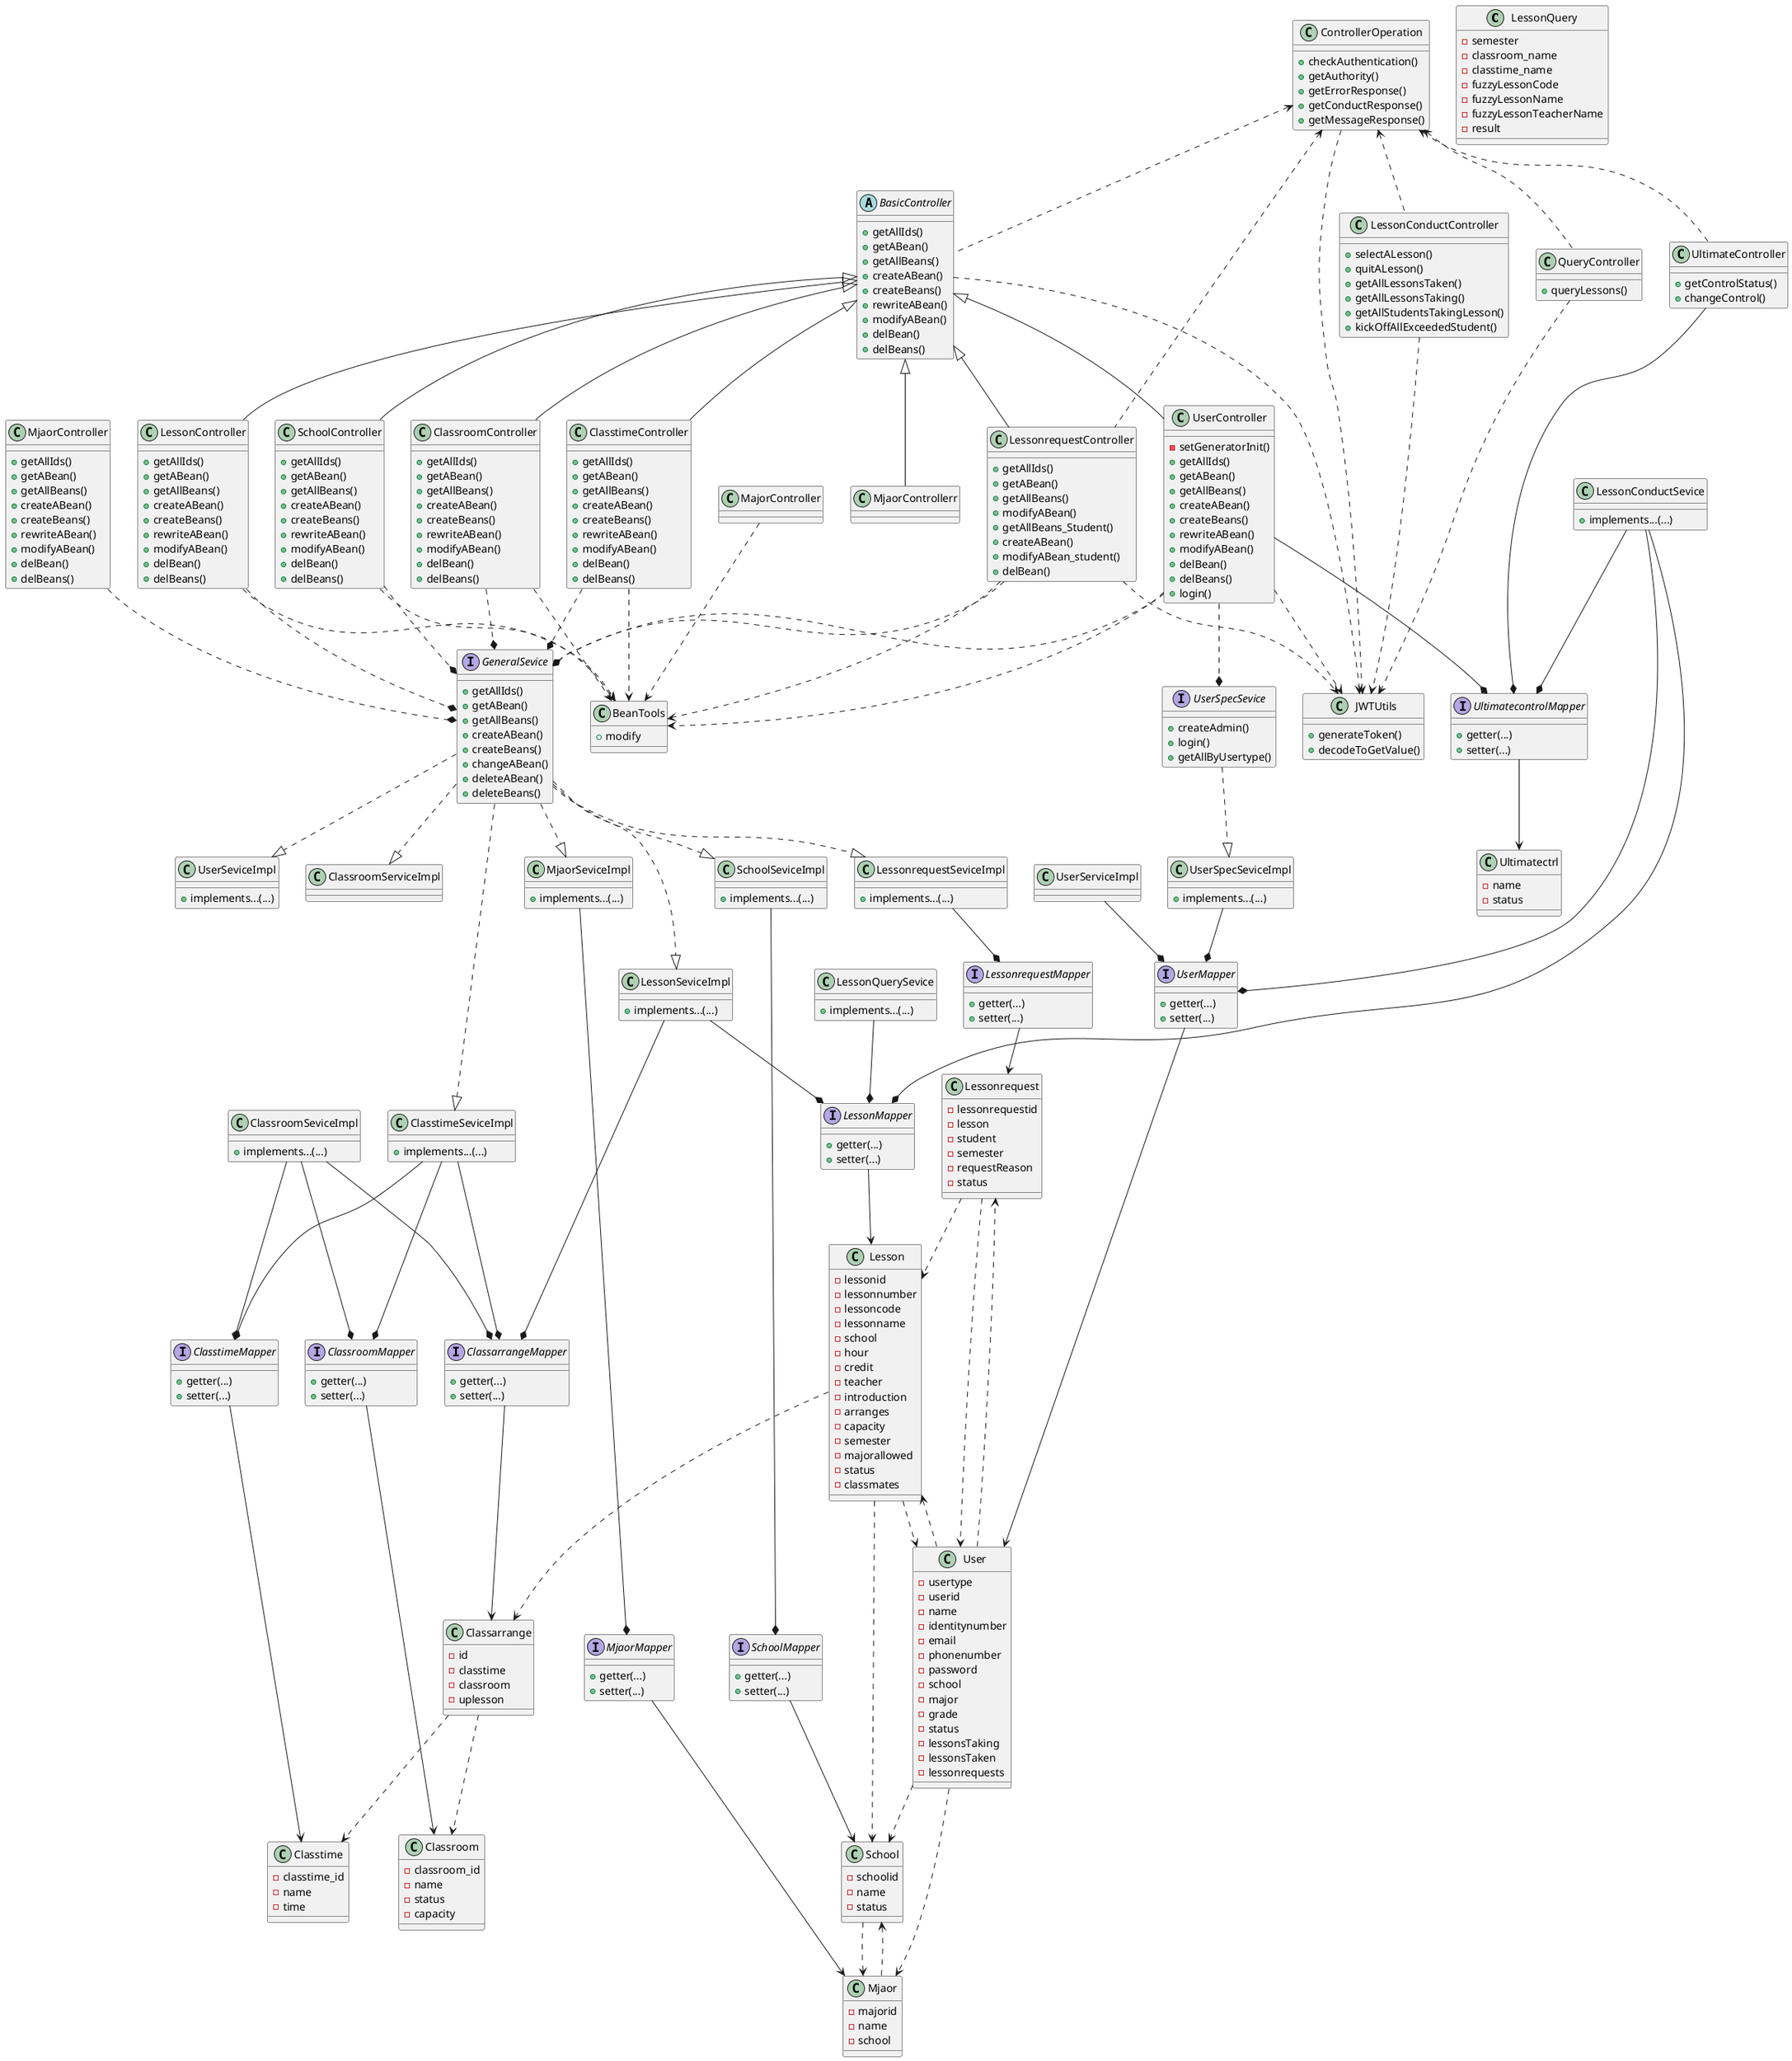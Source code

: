 @startuml
'https://plantuml.com/sequence-diagram

class LessonQuery
{
-semester
-classroom_name
-classtime_name
-fuzzyLessonCode
-fuzzyLessonName
-fuzzyLessonTeacherName
-result
}
class Ultimatectrl
{
-name
-status
}
class Classarrange
{
-id
-classtime
-classroom
-uplesson
}
class Classroom
{
-classroom_id
-name
-status
-capacity
}
class Classtime
{
- classtime_id
- name
- time
}

class Lesson
{
- lessonid
- lessonnumber
- lessoncode
- lessonname
- school
- hour
- credit
- teacher
- introduction
- arranges
- capacity
- semester
- majorallowed
- status
- classmates
}
class Lessonrequest
{
- lessonrequestid
- lesson
- student
- semester
- requestReason
- status
}
class Mjaor
{
- majorid
- name
- school
}
class School
{
- schoolid
- name
- status
}
class User
{
- usertype
- userid
- name
- identitynumber
- email
- phonenumber
- password
- school
- major
- grade
- status
- lessonsTaking
- lessonsTaken
- lessonrequests
}



abstract class BasicController
{
+ getAllIds()
+ getABean()
+ getAllBeans()
+ createABean()
+ createBeans()
+ rewriteABean()
+ modifyABean()
+ delBean()
+ delBeans()
}
class ClassroomController
{
+ getAllIds()
+ getABean()
+ getAllBeans()
+ createABean()
+ createBeans()
+ rewriteABean()
+ modifyABean()
+ delBean()
+ delBeans()
}
class ClasstimeController
{
+ getAllIds()
+ getABean()
+ getAllBeans()
+ createABean()
+ createBeans()
+ rewriteABean()
+ modifyABean()
+ delBean()
+ delBeans()
}
class ControllerOperation
{
+ checkAuthentication()
+ getAuthority()
+ getErrorResponse()
+ getConductResponse()
+ getMessageResponse()
}
class LessonConductController
{
+ selectALesson()
+ quitALesson()
+ getAllLessonsTaken()
+ getAllLessonsTaking()
+ getAllStudentsTakingLesson()
+ kickOffAllExceededStudent()
}
class LessonController
{
+ getAllIds()
+ getABean()
+ getAllBeans()
+ createABean()
+ createBeans()
+ rewriteABean()
+ modifyABean()
+ delBean()
+ delBeans()
}
class LessonrequestController
{
+ getAllIds()
+ getABean()
+ getAllBeans()
+ modifyABean()
+ getAllBeans_Student()
+ createABean()
+ modifyABean_student()
+ delBean()
}
class MjaorController
{
+ getAllIds()
+ getABean()
+ getAllBeans()
+ createABean()
+ createBeans()
+ rewriteABean()
+ modifyABean()
+ delBean()
+ delBeans()
}
class QueryController
{
+ queryLessons()
}
class SchoolController
{
+ getAllIds()
+ getABean()
+ getAllBeans()
+ createABean()
+ createBeans()
+ rewriteABean()
+ modifyABean()
+ delBean()
+ delBeans()
}
class UltimateController
{
+ getControlStatus()
+ changeControl()
}
class UserController
{
- setGeneratorInit()
+ getAllIds()
+ getABean()
+ getAllBeans()
+ createABean()
+ createBeans()
+ rewriteABean()
+ modifyABean()
+ delBean()
+ delBeans()
+ login()
}



interface UltimatecontrolMapper
{
+ getter(...)
+ setter(...)
}
interface ClassarrangeMapper
{
+ getter(...)
+ setter(...)
}
interface ClassroomMapper
{
+ getter(...)
+ setter(...)
}
interface ClasstimeMapper
{
+ getter(...)
+ setter(...)
}
interface LessonMapper
{
+ getter(...)
+ setter(...)
}
interface LessonrequestMapper
{
+ getter(...)
+ setter(...)
}
interface MjaorMapper
{
+ getter(...)
+ setter(...)
}
interface SchoolMapper
{
+ getter(...)
+ setter(...)
}
interface UserMapper
{
+ getter(...)
+ setter(...)
}

class ClassroomSeviceImpl
{
+ implements...(...)
}
class ClasstimeSeviceImpl
{
+ implements...(...)
}
class LessonrequestSeviceImpl
{
+ implements...(...)
}
class LessonSeviceImpl
{
+ implements...(...)
}
class MjaorSeviceImpl
{
+ implements...(...)
}
class SchoolSeviceImpl
{
+ implements...(...)
}
class UserSeviceImpl
{
+ implements...(...)
}
class UserSpecSeviceImpl
{
+ implements...(...)
}
interface GeneralSevice
{
+ getAllIds()
+ getABean()
+ getAllBeans()
+ createABean()
+ createBeans()
+ changeABean()
+ deleteABean()
+ deleteBeans()
}
class LessonConductSevice
{
+ implements...(...)
}
class LessonQuerySevice
{
+ implements...(...)
}
interface UserSpecSevice
{
+ createAdmin()
+ login()
+ getAllByUsertype()
}
class BeanTools
{
+ modify
}
class JWTUtils
{
+ generateToken()
+ decodeToGetValue()
}

ClassroomController -up-|> BasicController
ClasstimeController -up-|> BasicController
LessonController -up-|> BasicController
LessonrequestController -up-|> BasicController
MjaorControllerr -up-|> BasicController
SchoolController -up-|> BasicController
UserController -up-|> BasicController

BasicController .up.>ControllerOperation
LessonConductController .up.>ControllerOperation
LessonrequestController .up.>ControllerOperation
QueryController .up.>ControllerOperation
UltimateController .up.>ControllerOperation

UserController ..> BeanTools
LessonController ..> BeanTools
MajorController ..> BeanTools
SchoolController ..> BeanTools
LessonrequestController ..> BeanTools
ClassroomController ..> BeanTools
ClasstimeController ..> BeanTools

UserController ..> JWTUtils
BasicController ..> JWTUtils
ControllerOperation ..> JWTUtils
LessonConductController ..> JWTUtils
LessonrequestController ..> JWTUtils
QueryController ..> JWTUtils

UserController ..* UserSpecSevice
ClassroomController ..* GeneralSevice
ClasstimeController ..* GeneralSevice
LessonController ..* GeneralSevice
LessonrequestController ..* GeneralSevice
MjaorController ..* GeneralSevice
SchoolController ..* GeneralSevice
UserController ..* GeneralSevice

GeneralSevice ..|> UserSeviceImpl
GeneralSevice ..|> ClassroomServiceImpl
GeneralSevice ..|> ClasstimeSeviceImpl
GeneralSevice ..|> LessonrequestSeviceImpl
GeneralSevice ..|> LessonSeviceImpl
GeneralSevice ..|> MjaorSeviceImpl
GeneralSevice ..|>SchoolSeviceImpl
UserSpecSevice  ..|> UserSpecSeviceImpl

UserServiceImpl --* UserMapper
UserSpecSeviceImpl --* UserMapper
SchoolSeviceImpl --* SchoolMapper
MjaorSeviceImpl --* MjaorMapper
LessonSeviceImpl --* LessonMapper
LessonSeviceImpl --* ClassarrangeMapper
LessonrequestSeviceImpl --* LessonrequestMapper
ClasstimeSeviceImpl --* ClasstimeMapper
ClasstimeSeviceImpl --* ClassroomMapper
ClasstimeSeviceImpl --* ClassarrangeMapper
ClassroomSeviceImpl --* ClasstimeMapper
ClassroomSeviceImpl --* ClassroomMapper
ClassroomSeviceImpl --* ClassarrangeMapper
LessonConductSevice --* UltimatecontrolMapper
LessonConductSevice --* UserMapper
LessonConductSevice --* LessonMapper
LessonQuerySevice --* LessonMapper
UltimateController --* UltimatecontrolMapper
UserController --* UltimatecontrolMapper

UltimatecontrolMapper --> Ultimatectrl
ClassarrangeMapper --> Classarrange
ClassroomMapper --> Classroom
ClasstimeMapper --> Classtime
LessonMapper --> Lesson
LessonrequestMapper --> Lessonrequest
MjaorMapper --> Mjaor
SchoolMapper --> School
UserMapper --> User

Classarrange ..> Classroom
Classarrange ..> Classtime
Lesson ..>School
Lesson ..> User
Lesson ..> Classarrange
Lessonrequest ..> Lesson
Lessonrequest ..> User
Mjaor ..> School
School ..> Mjaor
User ..> School
User ..> Mjaor
User ..> Lesson
User ..> Lessonrequest

@enduml